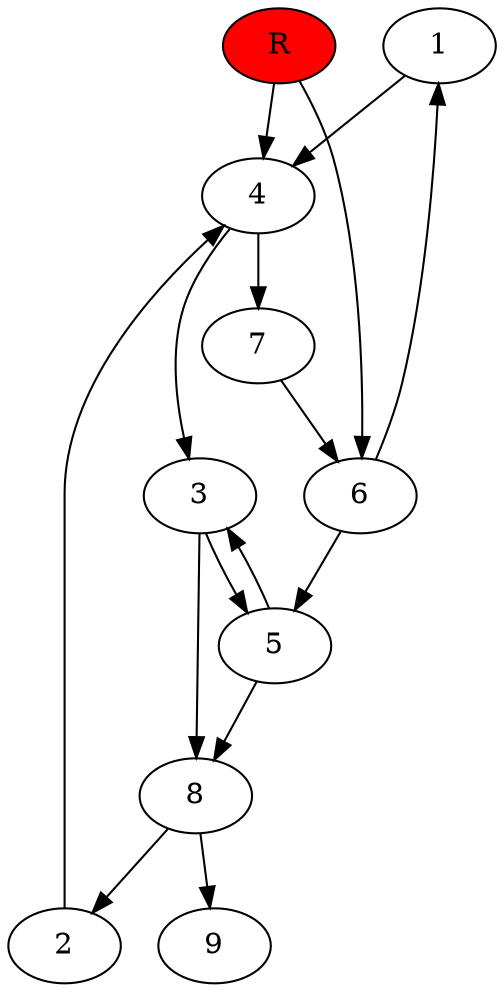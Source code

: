 digraph prb36653 {
	1
	2
	3
	4
	5
	6
	7
	8
	R [fillcolor="#ff0000" style=filled]
	1 -> 4
	2 -> 4
	3 -> 5
	3 -> 8
	4 -> 3
	4 -> 7
	5 -> 3
	5 -> 8
	6 -> 1
	6 -> 5
	7 -> 6
	8 -> 2
	8 -> 9
	R -> 4
	R -> 6
}
